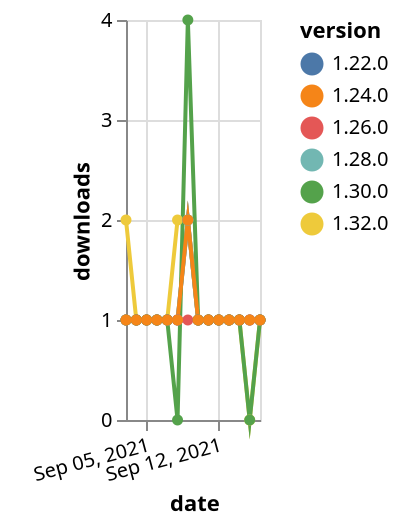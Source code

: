 {"$schema": "https://vega.github.io/schema/vega-lite/v5.json", "description": "A simple bar chart with embedded data.", "data": {"values": [{"date": "2021-09-03", "total": 118, "delta": 2, "version": "1.32.0"}, {"date": "2021-09-04", "total": 119, "delta": 1, "version": "1.32.0"}, {"date": "2021-09-05", "total": 120, "delta": 1, "version": "1.32.0"}, {"date": "2021-09-06", "total": 121, "delta": 1, "version": "1.32.0"}, {"date": "2021-09-07", "total": 122, "delta": 1, "version": "1.32.0"}, {"date": "2021-09-08", "total": 124, "delta": 2, "version": "1.32.0"}, {"date": "2021-09-09", "total": 126, "delta": 2, "version": "1.32.0"}, {"date": "2021-09-10", "total": 127, "delta": 1, "version": "1.32.0"}, {"date": "2021-09-11", "total": 128, "delta": 1, "version": "1.32.0"}, {"date": "2021-09-12", "total": 129, "delta": 1, "version": "1.32.0"}, {"date": "2021-09-13", "total": 130, "delta": 1, "version": "1.32.0"}, {"date": "2021-09-14", "total": 131, "delta": 1, "version": "1.32.0"}, {"date": "2021-09-15", "total": 131, "delta": 0, "version": "1.32.0"}, {"date": "2021-09-16", "total": 132, "delta": 1, "version": "1.32.0"}, {"date": "2021-09-03", "total": 231, "delta": 1, "version": "1.22.0"}, {"date": "2021-09-04", "total": 232, "delta": 1, "version": "1.22.0"}, {"date": "2021-09-05", "total": 233, "delta": 1, "version": "1.22.0"}, {"date": "2021-09-06", "total": 234, "delta": 1, "version": "1.22.0"}, {"date": "2021-09-07", "total": 235, "delta": 1, "version": "1.22.0"}, {"date": "2021-09-08", "total": 236, "delta": 1, "version": "1.22.0"}, {"date": "2021-09-09", "total": 238, "delta": 2, "version": "1.22.0"}, {"date": "2021-09-10", "total": 239, "delta": 1, "version": "1.22.0"}, {"date": "2021-09-11", "total": 240, "delta": 1, "version": "1.22.0"}, {"date": "2021-09-12", "total": 241, "delta": 1, "version": "1.22.0"}, {"date": "2021-09-13", "total": 242, "delta": 1, "version": "1.22.0"}, {"date": "2021-09-14", "total": 243, "delta": 1, "version": "1.22.0"}, {"date": "2021-09-15", "total": 244, "delta": 1, "version": "1.22.0"}, {"date": "2021-09-16", "total": 245, "delta": 1, "version": "1.22.0"}, {"date": "2021-09-03", "total": 152, "delta": 1, "version": "1.28.0"}, {"date": "2021-09-04", "total": 153, "delta": 1, "version": "1.28.0"}, {"date": "2021-09-05", "total": 154, "delta": 1, "version": "1.28.0"}, {"date": "2021-09-06", "total": 155, "delta": 1, "version": "1.28.0"}, {"date": "2021-09-07", "total": 156, "delta": 1, "version": "1.28.0"}, {"date": "2021-09-08", "total": 157, "delta": 1, "version": "1.28.0"}, {"date": "2021-09-09", "total": 159, "delta": 2, "version": "1.28.0"}, {"date": "2021-09-10", "total": 160, "delta": 1, "version": "1.28.0"}, {"date": "2021-09-11", "total": 161, "delta": 1, "version": "1.28.0"}, {"date": "2021-09-12", "total": 162, "delta": 1, "version": "1.28.0"}, {"date": "2021-09-13", "total": 163, "delta": 1, "version": "1.28.0"}, {"date": "2021-09-14", "total": 164, "delta": 1, "version": "1.28.0"}, {"date": "2021-09-15", "total": 165, "delta": 1, "version": "1.28.0"}, {"date": "2021-09-16", "total": 166, "delta": 1, "version": "1.28.0"}, {"date": "2021-09-03", "total": 186, "delta": 1, "version": "1.26.0"}, {"date": "2021-09-04", "total": 187, "delta": 1, "version": "1.26.0"}, {"date": "2021-09-05", "total": 188, "delta": 1, "version": "1.26.0"}, {"date": "2021-09-06", "total": 189, "delta": 1, "version": "1.26.0"}, {"date": "2021-09-07", "total": 190, "delta": 1, "version": "1.26.0"}, {"date": "2021-09-08", "total": 191, "delta": 1, "version": "1.26.0"}, {"date": "2021-09-09", "total": 192, "delta": 1, "version": "1.26.0"}, {"date": "2021-09-10", "total": 193, "delta": 1, "version": "1.26.0"}, {"date": "2021-09-11", "total": 194, "delta": 1, "version": "1.26.0"}, {"date": "2021-09-12", "total": 195, "delta": 1, "version": "1.26.0"}, {"date": "2021-09-13", "total": 196, "delta": 1, "version": "1.26.0"}, {"date": "2021-09-14", "total": 197, "delta": 1, "version": "1.26.0"}, {"date": "2021-09-15", "total": 198, "delta": 1, "version": "1.26.0"}, {"date": "2021-09-16", "total": 199, "delta": 1, "version": "1.26.0"}, {"date": "2021-09-03", "total": 166, "delta": 1, "version": "1.30.0"}, {"date": "2021-09-04", "total": 167, "delta": 1, "version": "1.30.0"}, {"date": "2021-09-05", "total": 168, "delta": 1, "version": "1.30.0"}, {"date": "2021-09-06", "total": 169, "delta": 1, "version": "1.30.0"}, {"date": "2021-09-07", "total": 170, "delta": 1, "version": "1.30.0"}, {"date": "2021-09-08", "total": 170, "delta": 0, "version": "1.30.0"}, {"date": "2021-09-09", "total": 174, "delta": 4, "version": "1.30.0"}, {"date": "2021-09-10", "total": 175, "delta": 1, "version": "1.30.0"}, {"date": "2021-09-11", "total": 176, "delta": 1, "version": "1.30.0"}, {"date": "2021-09-12", "total": 177, "delta": 1, "version": "1.30.0"}, {"date": "2021-09-13", "total": 178, "delta": 1, "version": "1.30.0"}, {"date": "2021-09-14", "total": 179, "delta": 1, "version": "1.30.0"}, {"date": "2021-09-15", "total": 179, "delta": 0, "version": "1.30.0"}, {"date": "2021-09-16", "total": 180, "delta": 1, "version": "1.30.0"}, {"date": "2021-09-03", "total": 189, "delta": 1, "version": "1.24.0"}, {"date": "2021-09-04", "total": 190, "delta": 1, "version": "1.24.0"}, {"date": "2021-09-05", "total": 191, "delta": 1, "version": "1.24.0"}, {"date": "2021-09-06", "total": 192, "delta": 1, "version": "1.24.0"}, {"date": "2021-09-07", "total": 193, "delta": 1, "version": "1.24.0"}, {"date": "2021-09-08", "total": 194, "delta": 1, "version": "1.24.0"}, {"date": "2021-09-09", "total": 196, "delta": 2, "version": "1.24.0"}, {"date": "2021-09-10", "total": 197, "delta": 1, "version": "1.24.0"}, {"date": "2021-09-11", "total": 198, "delta": 1, "version": "1.24.0"}, {"date": "2021-09-12", "total": 199, "delta": 1, "version": "1.24.0"}, {"date": "2021-09-13", "total": 200, "delta": 1, "version": "1.24.0"}, {"date": "2021-09-14", "total": 201, "delta": 1, "version": "1.24.0"}, {"date": "2021-09-15", "total": 202, "delta": 1, "version": "1.24.0"}, {"date": "2021-09-16", "total": 203, "delta": 1, "version": "1.24.0"}]}, "width": "container", "mark": {"type": "line", "point": {"filled": true}}, "encoding": {"x": {"field": "date", "type": "temporal", "timeUnit": "yearmonthdate", "title": "date", "axis": {"labelAngle": -15}}, "y": {"field": "delta", "type": "quantitative", "title": "downloads"}, "color": {"field": "version", "type": "nominal"}, "tooltip": {"field": "delta"}}}